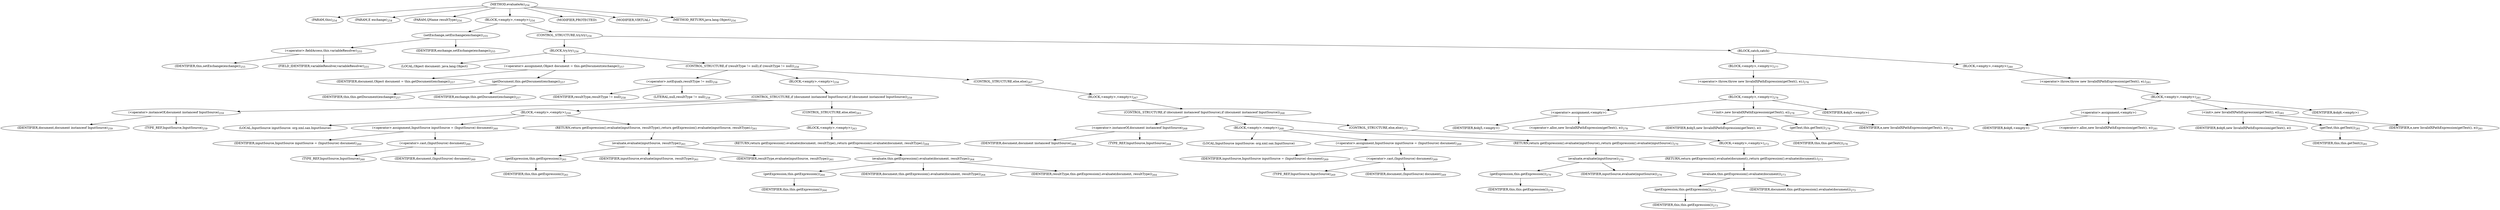 digraph "evaluateAs" {  
"557" [label = <(METHOD,evaluateAs)<SUB>254</SUB>> ]
"50" [label = <(PARAM,this)<SUB>254</SUB>> ]
"558" [label = <(PARAM,E exchange)<SUB>254</SUB>> ]
"559" [label = <(PARAM,QName resultType)<SUB>254</SUB>> ]
"560" [label = <(BLOCK,&lt;empty&gt;,&lt;empty&gt;)<SUB>254</SUB>> ]
"561" [label = <(setExchange,setExchange(exchange))<SUB>255</SUB>> ]
"562" [label = <(&lt;operator&gt;.fieldAccess,this.variableResolver)<SUB>255</SUB>> ]
"563" [label = <(IDENTIFIER,this,setExchange(exchange))<SUB>255</SUB>> ]
"564" [label = <(FIELD_IDENTIFIER,variableResolver,variableResolver)<SUB>255</SUB>> ]
"565" [label = <(IDENTIFIER,exchange,setExchange(exchange))<SUB>255</SUB>> ]
"566" [label = <(CONTROL_STRUCTURE,try,try)<SUB>256</SUB>> ]
"567" [label = <(BLOCK,try,try)<SUB>256</SUB>> ]
"568" [label = <(LOCAL,Object document: java.lang.Object)> ]
"569" [label = <(&lt;operator&gt;.assignment,Object document = this.getDocument(exchange))<SUB>257</SUB>> ]
"570" [label = <(IDENTIFIER,document,Object document = this.getDocument(exchange))<SUB>257</SUB>> ]
"571" [label = <(getDocument,this.getDocument(exchange))<SUB>257</SUB>> ]
"49" [label = <(IDENTIFIER,this,this.getDocument(exchange))<SUB>257</SUB>> ]
"572" [label = <(IDENTIFIER,exchange,this.getDocument(exchange))<SUB>257</SUB>> ]
"573" [label = <(CONTROL_STRUCTURE,if (resultType != null),if (resultType != null))<SUB>258</SUB>> ]
"574" [label = <(&lt;operator&gt;.notEquals,resultType != null)<SUB>258</SUB>> ]
"575" [label = <(IDENTIFIER,resultType,resultType != null)<SUB>258</SUB>> ]
"576" [label = <(LITERAL,null,resultType != null)<SUB>258</SUB>> ]
"577" [label = <(BLOCK,&lt;empty&gt;,&lt;empty&gt;)<SUB>258</SUB>> ]
"578" [label = <(CONTROL_STRUCTURE,if (document instanceof InputSource),if (document instanceof InputSource))<SUB>259</SUB>> ]
"579" [label = <(&lt;operator&gt;.instanceOf,document instanceof InputSource)<SUB>259</SUB>> ]
"580" [label = <(IDENTIFIER,document,document instanceof InputSource)<SUB>259</SUB>> ]
"581" [label = <(TYPE_REF,InputSource,InputSource)<SUB>259</SUB>> ]
"582" [label = <(BLOCK,&lt;empty&gt;,&lt;empty&gt;)<SUB>259</SUB>> ]
"583" [label = <(LOCAL,InputSource inputSource: org.xml.sax.InputSource)> ]
"584" [label = <(&lt;operator&gt;.assignment,InputSource inputSource = (InputSource) document)<SUB>260</SUB>> ]
"585" [label = <(IDENTIFIER,inputSource,InputSource inputSource = (InputSource) document)<SUB>260</SUB>> ]
"586" [label = <(&lt;operator&gt;.cast,(InputSource) document)<SUB>260</SUB>> ]
"587" [label = <(TYPE_REF,InputSource,InputSource)<SUB>260</SUB>> ]
"588" [label = <(IDENTIFIER,document,(InputSource) document)<SUB>260</SUB>> ]
"589" [label = <(RETURN,return getExpression().evaluate(inputSource, resultType);,return getExpression().evaluate(inputSource, resultType);)<SUB>261</SUB>> ]
"590" [label = <(evaluate,evaluate(inputSource, resultType))<SUB>261</SUB>> ]
"591" [label = <(getExpression,this.getExpression())<SUB>261</SUB>> ]
"51" [label = <(IDENTIFIER,this,this.getExpression())<SUB>261</SUB>> ]
"592" [label = <(IDENTIFIER,inputSource,evaluate(inputSource, resultType))<SUB>261</SUB>> ]
"593" [label = <(IDENTIFIER,resultType,evaluate(inputSource, resultType))<SUB>261</SUB>> ]
"594" [label = <(CONTROL_STRUCTURE,else,else)<SUB>263</SUB>> ]
"595" [label = <(BLOCK,&lt;empty&gt;,&lt;empty&gt;)<SUB>263</SUB>> ]
"596" [label = <(RETURN,return getExpression().evaluate(document, resultType);,return getExpression().evaluate(document, resultType);)<SUB>264</SUB>> ]
"597" [label = <(evaluate,this.getExpression().evaluate(document, resultType))<SUB>264</SUB>> ]
"598" [label = <(getExpression,this.getExpression())<SUB>264</SUB>> ]
"52" [label = <(IDENTIFIER,this,this.getExpression())<SUB>264</SUB>> ]
"599" [label = <(IDENTIFIER,document,this.getExpression().evaluate(document, resultType))<SUB>264</SUB>> ]
"600" [label = <(IDENTIFIER,resultType,this.getExpression().evaluate(document, resultType))<SUB>264</SUB>> ]
"601" [label = <(CONTROL_STRUCTURE,else,else)<SUB>267</SUB>> ]
"602" [label = <(BLOCK,&lt;empty&gt;,&lt;empty&gt;)<SUB>267</SUB>> ]
"603" [label = <(CONTROL_STRUCTURE,if (document instanceof InputSource),if (document instanceof InputSource))<SUB>268</SUB>> ]
"604" [label = <(&lt;operator&gt;.instanceOf,document instanceof InputSource)<SUB>268</SUB>> ]
"605" [label = <(IDENTIFIER,document,document instanceof InputSource)<SUB>268</SUB>> ]
"606" [label = <(TYPE_REF,InputSource,InputSource)<SUB>268</SUB>> ]
"607" [label = <(BLOCK,&lt;empty&gt;,&lt;empty&gt;)<SUB>268</SUB>> ]
"608" [label = <(LOCAL,InputSource inputSource: org.xml.sax.InputSource)> ]
"609" [label = <(&lt;operator&gt;.assignment,InputSource inputSource = (InputSource) document)<SUB>269</SUB>> ]
"610" [label = <(IDENTIFIER,inputSource,InputSource inputSource = (InputSource) document)<SUB>269</SUB>> ]
"611" [label = <(&lt;operator&gt;.cast,(InputSource) document)<SUB>269</SUB>> ]
"612" [label = <(TYPE_REF,InputSource,InputSource)<SUB>269</SUB>> ]
"613" [label = <(IDENTIFIER,document,(InputSource) document)<SUB>269</SUB>> ]
"614" [label = <(RETURN,return getExpression().evaluate(inputSource);,return getExpression().evaluate(inputSource);)<SUB>270</SUB>> ]
"615" [label = <(evaluate,evaluate(inputSource))<SUB>270</SUB>> ]
"616" [label = <(getExpression,this.getExpression())<SUB>270</SUB>> ]
"53" [label = <(IDENTIFIER,this,this.getExpression())<SUB>270</SUB>> ]
"617" [label = <(IDENTIFIER,inputSource,evaluate(inputSource))<SUB>270</SUB>> ]
"618" [label = <(CONTROL_STRUCTURE,else,else)<SUB>272</SUB>> ]
"619" [label = <(BLOCK,&lt;empty&gt;,&lt;empty&gt;)<SUB>272</SUB>> ]
"620" [label = <(RETURN,return getExpression().evaluate(document);,return getExpression().evaluate(document);)<SUB>273</SUB>> ]
"621" [label = <(evaluate,this.getExpression().evaluate(document))<SUB>273</SUB>> ]
"622" [label = <(getExpression,this.getExpression())<SUB>273</SUB>> ]
"54" [label = <(IDENTIFIER,this,this.getExpression())<SUB>273</SUB>> ]
"623" [label = <(IDENTIFIER,document,this.getExpression().evaluate(document))<SUB>273</SUB>> ]
"624" [label = <(BLOCK,catch,catch)> ]
"625" [label = <(BLOCK,&lt;empty&gt;,&lt;empty&gt;)<SUB>277</SUB>> ]
"626" [label = <(&lt;operator&gt;.throw,throw new InvalidXPathExpression(getText(), e);)<SUB>278</SUB>> ]
"627" [label = <(BLOCK,&lt;empty&gt;,&lt;empty&gt;)<SUB>278</SUB>> ]
"628" [label = <(&lt;operator&gt;.assignment,&lt;empty&gt;)> ]
"629" [label = <(IDENTIFIER,$obj5,&lt;empty&gt;)> ]
"630" [label = <(&lt;operator&gt;.alloc,new InvalidXPathExpression(getText(), e))<SUB>278</SUB>> ]
"631" [label = <(&lt;init&gt;,new InvalidXPathExpression(getText(), e))<SUB>278</SUB>> ]
"632" [label = <(IDENTIFIER,$obj5,new InvalidXPathExpression(getText(), e))> ]
"633" [label = <(getText,this.getText())<SUB>278</SUB>> ]
"55" [label = <(IDENTIFIER,this,this.getText())<SUB>278</SUB>> ]
"634" [label = <(IDENTIFIER,e,new InvalidXPathExpression(getText(), e))<SUB>278</SUB>> ]
"635" [label = <(IDENTIFIER,$obj5,&lt;empty&gt;)> ]
"636" [label = <(BLOCK,&lt;empty&gt;,&lt;empty&gt;)<SUB>280</SUB>> ]
"637" [label = <(&lt;operator&gt;.throw,throw new InvalidXPathExpression(getText(), e);)<SUB>281</SUB>> ]
"638" [label = <(BLOCK,&lt;empty&gt;,&lt;empty&gt;)<SUB>281</SUB>> ]
"639" [label = <(&lt;operator&gt;.assignment,&lt;empty&gt;)> ]
"640" [label = <(IDENTIFIER,$obj6,&lt;empty&gt;)> ]
"641" [label = <(&lt;operator&gt;.alloc,new InvalidXPathExpression(getText(), e))<SUB>281</SUB>> ]
"642" [label = <(&lt;init&gt;,new InvalidXPathExpression(getText(), e))<SUB>281</SUB>> ]
"643" [label = <(IDENTIFIER,$obj6,new InvalidXPathExpression(getText(), e))> ]
"644" [label = <(getText,this.getText())<SUB>281</SUB>> ]
"56" [label = <(IDENTIFIER,this,this.getText())<SUB>281</SUB>> ]
"645" [label = <(IDENTIFIER,e,new InvalidXPathExpression(getText(), e))<SUB>281</SUB>> ]
"646" [label = <(IDENTIFIER,$obj6,&lt;empty&gt;)> ]
"647" [label = <(MODIFIER,PROTECTED)> ]
"648" [label = <(MODIFIER,VIRTUAL)> ]
"649" [label = <(METHOD_RETURN,java.lang.Object)<SUB>254</SUB>> ]
  "557" -> "50" 
  "557" -> "558" 
  "557" -> "559" 
  "557" -> "560" 
  "557" -> "647" 
  "557" -> "648" 
  "557" -> "649" 
  "560" -> "561" 
  "560" -> "566" 
  "561" -> "562" 
  "561" -> "565" 
  "562" -> "563" 
  "562" -> "564" 
  "566" -> "567" 
  "566" -> "624" 
  "567" -> "568" 
  "567" -> "569" 
  "567" -> "573" 
  "569" -> "570" 
  "569" -> "571" 
  "571" -> "49" 
  "571" -> "572" 
  "573" -> "574" 
  "573" -> "577" 
  "573" -> "601" 
  "574" -> "575" 
  "574" -> "576" 
  "577" -> "578" 
  "578" -> "579" 
  "578" -> "582" 
  "578" -> "594" 
  "579" -> "580" 
  "579" -> "581" 
  "582" -> "583" 
  "582" -> "584" 
  "582" -> "589" 
  "584" -> "585" 
  "584" -> "586" 
  "586" -> "587" 
  "586" -> "588" 
  "589" -> "590" 
  "590" -> "591" 
  "590" -> "592" 
  "590" -> "593" 
  "591" -> "51" 
  "594" -> "595" 
  "595" -> "596" 
  "596" -> "597" 
  "597" -> "598" 
  "597" -> "599" 
  "597" -> "600" 
  "598" -> "52" 
  "601" -> "602" 
  "602" -> "603" 
  "603" -> "604" 
  "603" -> "607" 
  "603" -> "618" 
  "604" -> "605" 
  "604" -> "606" 
  "607" -> "608" 
  "607" -> "609" 
  "607" -> "614" 
  "609" -> "610" 
  "609" -> "611" 
  "611" -> "612" 
  "611" -> "613" 
  "614" -> "615" 
  "615" -> "616" 
  "615" -> "617" 
  "616" -> "53" 
  "618" -> "619" 
  "619" -> "620" 
  "620" -> "621" 
  "621" -> "622" 
  "621" -> "623" 
  "622" -> "54" 
  "624" -> "625" 
  "624" -> "636" 
  "625" -> "626" 
  "626" -> "627" 
  "627" -> "628" 
  "627" -> "631" 
  "627" -> "635" 
  "628" -> "629" 
  "628" -> "630" 
  "631" -> "632" 
  "631" -> "633" 
  "631" -> "634" 
  "633" -> "55" 
  "636" -> "637" 
  "637" -> "638" 
  "638" -> "639" 
  "638" -> "642" 
  "638" -> "646" 
  "639" -> "640" 
  "639" -> "641" 
  "642" -> "643" 
  "642" -> "644" 
  "642" -> "645" 
  "644" -> "56" 
}

